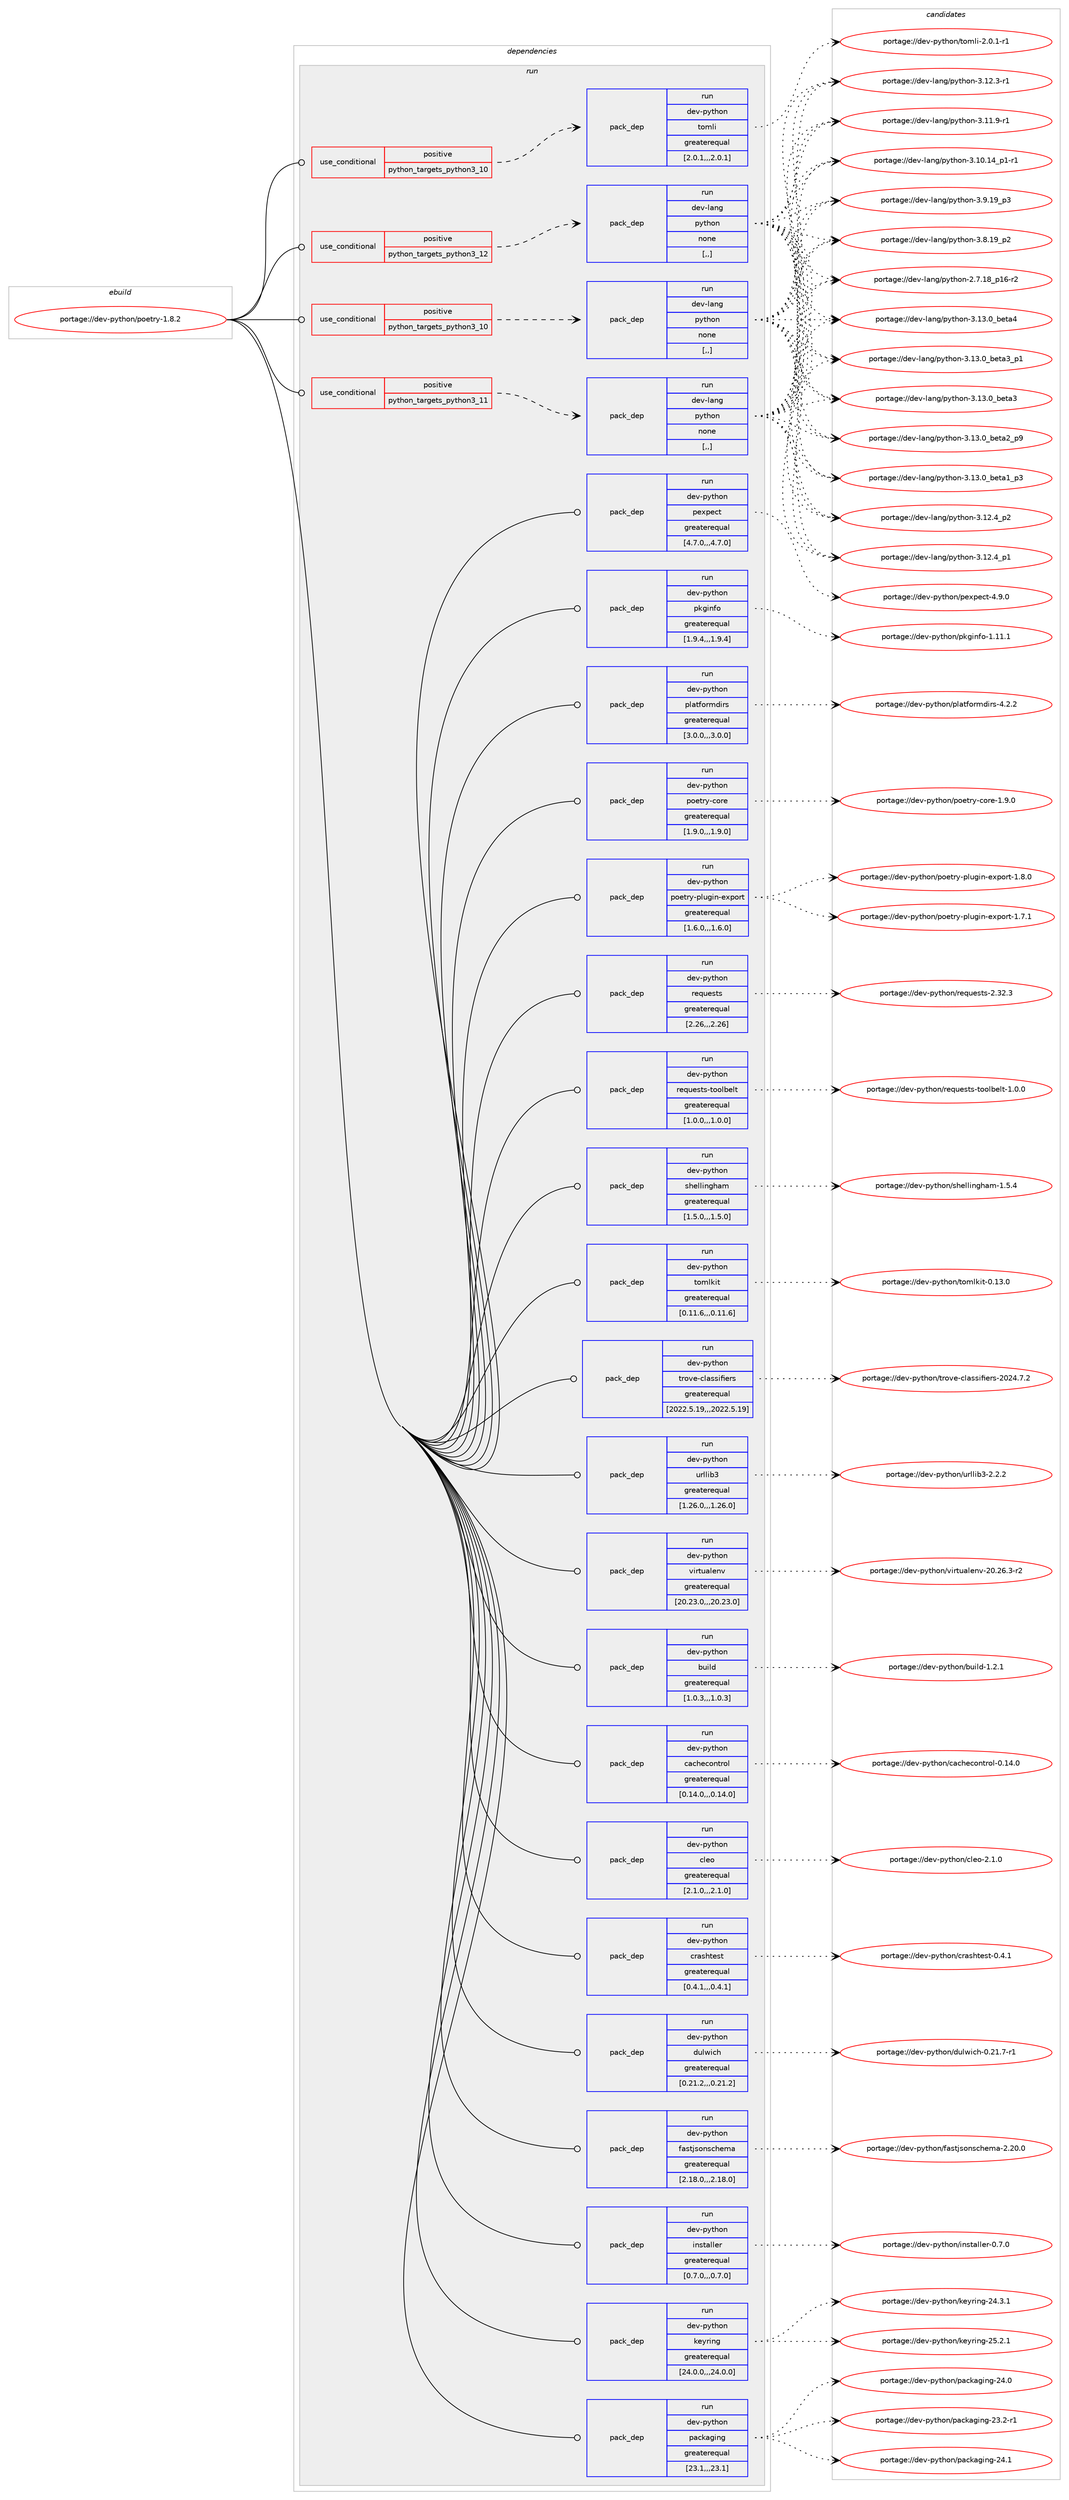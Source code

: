 digraph prolog {

# *************
# Graph options
# *************

newrank=true;
concentrate=true;
compound=true;
graph [rankdir=LR,fontname=Helvetica,fontsize=10,ranksep=1.5];#, ranksep=2.5, nodesep=0.2];
edge  [arrowhead=vee];
node  [fontname=Helvetica,fontsize=10];

# **********
# The ebuild
# **********

subgraph cluster_leftcol {
color=gray;
label=<<i>ebuild</i>>;
id [label="portage://dev-python/poetry-1.8.2", color=red, width=4, href="../dev-python/poetry-1.8.2.svg"];
}

# ****************
# The dependencies
# ****************

subgraph cluster_midcol {
color=gray;
label=<<i>dependencies</i>>;
subgraph cluster_compile {
fillcolor="#eeeeee";
style=filled;
label=<<i>compile</i>>;
}
subgraph cluster_compileandrun {
fillcolor="#eeeeee";
style=filled;
label=<<i>compile and run</i>>;
}
subgraph cluster_run {
fillcolor="#eeeeee";
style=filled;
label=<<i>run</i>>;
subgraph cond36273 {
dependency155177 [label=<<TABLE BORDER="0" CELLBORDER="1" CELLSPACING="0" CELLPADDING="4"><TR><TD ROWSPAN="3" CELLPADDING="10">use_conditional</TD></TR><TR><TD>positive</TD></TR><TR><TD>python_targets_python3_10</TD></TR></TABLE>>, shape=none, color=red];
subgraph pack117653 {
dependency155178 [label=<<TABLE BORDER="0" CELLBORDER="1" CELLSPACING="0" CELLPADDING="4" WIDTH="220"><TR><TD ROWSPAN="6" CELLPADDING="30">pack_dep</TD></TR><TR><TD WIDTH="110">run</TD></TR><TR><TD>dev-lang</TD></TR><TR><TD>python</TD></TR><TR><TD>none</TD></TR><TR><TD>[,,]</TD></TR></TABLE>>, shape=none, color=blue];
}
dependency155177:e -> dependency155178:w [weight=20,style="dashed",arrowhead="vee"];
}
id:e -> dependency155177:w [weight=20,style="solid",arrowhead="odot"];
subgraph cond36274 {
dependency155179 [label=<<TABLE BORDER="0" CELLBORDER="1" CELLSPACING="0" CELLPADDING="4"><TR><TD ROWSPAN="3" CELLPADDING="10">use_conditional</TD></TR><TR><TD>positive</TD></TR><TR><TD>python_targets_python3_10</TD></TR></TABLE>>, shape=none, color=red];
subgraph pack117654 {
dependency155180 [label=<<TABLE BORDER="0" CELLBORDER="1" CELLSPACING="0" CELLPADDING="4" WIDTH="220"><TR><TD ROWSPAN="6" CELLPADDING="30">pack_dep</TD></TR><TR><TD WIDTH="110">run</TD></TR><TR><TD>dev-python</TD></TR><TR><TD>tomli</TD></TR><TR><TD>greaterequal</TD></TR><TR><TD>[2.0.1,,,2.0.1]</TD></TR></TABLE>>, shape=none, color=blue];
}
dependency155179:e -> dependency155180:w [weight=20,style="dashed",arrowhead="vee"];
}
id:e -> dependency155179:w [weight=20,style="solid",arrowhead="odot"];
subgraph cond36275 {
dependency155181 [label=<<TABLE BORDER="0" CELLBORDER="1" CELLSPACING="0" CELLPADDING="4"><TR><TD ROWSPAN="3" CELLPADDING="10">use_conditional</TD></TR><TR><TD>positive</TD></TR><TR><TD>python_targets_python3_11</TD></TR></TABLE>>, shape=none, color=red];
subgraph pack117655 {
dependency155182 [label=<<TABLE BORDER="0" CELLBORDER="1" CELLSPACING="0" CELLPADDING="4" WIDTH="220"><TR><TD ROWSPAN="6" CELLPADDING="30">pack_dep</TD></TR><TR><TD WIDTH="110">run</TD></TR><TR><TD>dev-lang</TD></TR><TR><TD>python</TD></TR><TR><TD>none</TD></TR><TR><TD>[,,]</TD></TR></TABLE>>, shape=none, color=blue];
}
dependency155181:e -> dependency155182:w [weight=20,style="dashed",arrowhead="vee"];
}
id:e -> dependency155181:w [weight=20,style="solid",arrowhead="odot"];
subgraph cond36276 {
dependency155183 [label=<<TABLE BORDER="0" CELLBORDER="1" CELLSPACING="0" CELLPADDING="4"><TR><TD ROWSPAN="3" CELLPADDING="10">use_conditional</TD></TR><TR><TD>positive</TD></TR><TR><TD>python_targets_python3_12</TD></TR></TABLE>>, shape=none, color=red];
subgraph pack117656 {
dependency155184 [label=<<TABLE BORDER="0" CELLBORDER="1" CELLSPACING="0" CELLPADDING="4" WIDTH="220"><TR><TD ROWSPAN="6" CELLPADDING="30">pack_dep</TD></TR><TR><TD WIDTH="110">run</TD></TR><TR><TD>dev-lang</TD></TR><TR><TD>python</TD></TR><TR><TD>none</TD></TR><TR><TD>[,,]</TD></TR></TABLE>>, shape=none, color=blue];
}
dependency155183:e -> dependency155184:w [weight=20,style="dashed",arrowhead="vee"];
}
id:e -> dependency155183:w [weight=20,style="solid",arrowhead="odot"];
subgraph pack117657 {
dependency155185 [label=<<TABLE BORDER="0" CELLBORDER="1" CELLSPACING="0" CELLPADDING="4" WIDTH="220"><TR><TD ROWSPAN="6" CELLPADDING="30">pack_dep</TD></TR><TR><TD WIDTH="110">run</TD></TR><TR><TD>dev-python</TD></TR><TR><TD>build</TD></TR><TR><TD>greaterequal</TD></TR><TR><TD>[1.0.3,,,1.0.3]</TD></TR></TABLE>>, shape=none, color=blue];
}
id:e -> dependency155185:w [weight=20,style="solid",arrowhead="odot"];
subgraph pack117658 {
dependency155186 [label=<<TABLE BORDER="0" CELLBORDER="1" CELLSPACING="0" CELLPADDING="4" WIDTH="220"><TR><TD ROWSPAN="6" CELLPADDING="30">pack_dep</TD></TR><TR><TD WIDTH="110">run</TD></TR><TR><TD>dev-python</TD></TR><TR><TD>cachecontrol</TD></TR><TR><TD>greaterequal</TD></TR><TR><TD>[0.14.0,,,0.14.0]</TD></TR></TABLE>>, shape=none, color=blue];
}
id:e -> dependency155186:w [weight=20,style="solid",arrowhead="odot"];
subgraph pack117659 {
dependency155187 [label=<<TABLE BORDER="0" CELLBORDER="1" CELLSPACING="0" CELLPADDING="4" WIDTH="220"><TR><TD ROWSPAN="6" CELLPADDING="30">pack_dep</TD></TR><TR><TD WIDTH="110">run</TD></TR><TR><TD>dev-python</TD></TR><TR><TD>cleo</TD></TR><TR><TD>greaterequal</TD></TR><TR><TD>[2.1.0,,,2.1.0]</TD></TR></TABLE>>, shape=none, color=blue];
}
id:e -> dependency155187:w [weight=20,style="solid",arrowhead="odot"];
subgraph pack117660 {
dependency155188 [label=<<TABLE BORDER="0" CELLBORDER="1" CELLSPACING="0" CELLPADDING="4" WIDTH="220"><TR><TD ROWSPAN="6" CELLPADDING="30">pack_dep</TD></TR><TR><TD WIDTH="110">run</TD></TR><TR><TD>dev-python</TD></TR><TR><TD>crashtest</TD></TR><TR><TD>greaterequal</TD></TR><TR><TD>[0.4.1,,,0.4.1]</TD></TR></TABLE>>, shape=none, color=blue];
}
id:e -> dependency155188:w [weight=20,style="solid",arrowhead="odot"];
subgraph pack117661 {
dependency155189 [label=<<TABLE BORDER="0" CELLBORDER="1" CELLSPACING="0" CELLPADDING="4" WIDTH="220"><TR><TD ROWSPAN="6" CELLPADDING="30">pack_dep</TD></TR><TR><TD WIDTH="110">run</TD></TR><TR><TD>dev-python</TD></TR><TR><TD>dulwich</TD></TR><TR><TD>greaterequal</TD></TR><TR><TD>[0.21.2,,,0.21.2]</TD></TR></TABLE>>, shape=none, color=blue];
}
id:e -> dependency155189:w [weight=20,style="solid",arrowhead="odot"];
subgraph pack117662 {
dependency155190 [label=<<TABLE BORDER="0" CELLBORDER="1" CELLSPACING="0" CELLPADDING="4" WIDTH="220"><TR><TD ROWSPAN="6" CELLPADDING="30">pack_dep</TD></TR><TR><TD WIDTH="110">run</TD></TR><TR><TD>dev-python</TD></TR><TR><TD>fastjsonschema</TD></TR><TR><TD>greaterequal</TD></TR><TR><TD>[2.18.0,,,2.18.0]</TD></TR></TABLE>>, shape=none, color=blue];
}
id:e -> dependency155190:w [weight=20,style="solid",arrowhead="odot"];
subgraph pack117663 {
dependency155191 [label=<<TABLE BORDER="0" CELLBORDER="1" CELLSPACING="0" CELLPADDING="4" WIDTH="220"><TR><TD ROWSPAN="6" CELLPADDING="30">pack_dep</TD></TR><TR><TD WIDTH="110">run</TD></TR><TR><TD>dev-python</TD></TR><TR><TD>installer</TD></TR><TR><TD>greaterequal</TD></TR><TR><TD>[0.7.0,,,0.7.0]</TD></TR></TABLE>>, shape=none, color=blue];
}
id:e -> dependency155191:w [weight=20,style="solid",arrowhead="odot"];
subgraph pack117664 {
dependency155192 [label=<<TABLE BORDER="0" CELLBORDER="1" CELLSPACING="0" CELLPADDING="4" WIDTH="220"><TR><TD ROWSPAN="6" CELLPADDING="30">pack_dep</TD></TR><TR><TD WIDTH="110">run</TD></TR><TR><TD>dev-python</TD></TR><TR><TD>keyring</TD></TR><TR><TD>greaterequal</TD></TR><TR><TD>[24.0.0,,,24.0.0]</TD></TR></TABLE>>, shape=none, color=blue];
}
id:e -> dependency155192:w [weight=20,style="solid",arrowhead="odot"];
subgraph pack117665 {
dependency155193 [label=<<TABLE BORDER="0" CELLBORDER="1" CELLSPACING="0" CELLPADDING="4" WIDTH="220"><TR><TD ROWSPAN="6" CELLPADDING="30">pack_dep</TD></TR><TR><TD WIDTH="110">run</TD></TR><TR><TD>dev-python</TD></TR><TR><TD>packaging</TD></TR><TR><TD>greaterequal</TD></TR><TR><TD>[23.1,,,23.1]</TD></TR></TABLE>>, shape=none, color=blue];
}
id:e -> dependency155193:w [weight=20,style="solid",arrowhead="odot"];
subgraph pack117666 {
dependency155194 [label=<<TABLE BORDER="0" CELLBORDER="1" CELLSPACING="0" CELLPADDING="4" WIDTH="220"><TR><TD ROWSPAN="6" CELLPADDING="30">pack_dep</TD></TR><TR><TD WIDTH="110">run</TD></TR><TR><TD>dev-python</TD></TR><TR><TD>pexpect</TD></TR><TR><TD>greaterequal</TD></TR><TR><TD>[4.7.0,,,4.7.0]</TD></TR></TABLE>>, shape=none, color=blue];
}
id:e -> dependency155194:w [weight=20,style="solid",arrowhead="odot"];
subgraph pack117667 {
dependency155195 [label=<<TABLE BORDER="0" CELLBORDER="1" CELLSPACING="0" CELLPADDING="4" WIDTH="220"><TR><TD ROWSPAN="6" CELLPADDING="30">pack_dep</TD></TR><TR><TD WIDTH="110">run</TD></TR><TR><TD>dev-python</TD></TR><TR><TD>pkginfo</TD></TR><TR><TD>greaterequal</TD></TR><TR><TD>[1.9.4,,,1.9.4]</TD></TR></TABLE>>, shape=none, color=blue];
}
id:e -> dependency155195:w [weight=20,style="solid",arrowhead="odot"];
subgraph pack117668 {
dependency155196 [label=<<TABLE BORDER="0" CELLBORDER="1" CELLSPACING="0" CELLPADDING="4" WIDTH="220"><TR><TD ROWSPAN="6" CELLPADDING="30">pack_dep</TD></TR><TR><TD WIDTH="110">run</TD></TR><TR><TD>dev-python</TD></TR><TR><TD>platformdirs</TD></TR><TR><TD>greaterequal</TD></TR><TR><TD>[3.0.0,,,3.0.0]</TD></TR></TABLE>>, shape=none, color=blue];
}
id:e -> dependency155196:w [weight=20,style="solid",arrowhead="odot"];
subgraph pack117669 {
dependency155197 [label=<<TABLE BORDER="0" CELLBORDER="1" CELLSPACING="0" CELLPADDING="4" WIDTH="220"><TR><TD ROWSPAN="6" CELLPADDING="30">pack_dep</TD></TR><TR><TD WIDTH="110">run</TD></TR><TR><TD>dev-python</TD></TR><TR><TD>poetry-core</TD></TR><TR><TD>greaterequal</TD></TR><TR><TD>[1.9.0,,,1.9.0]</TD></TR></TABLE>>, shape=none, color=blue];
}
id:e -> dependency155197:w [weight=20,style="solid",arrowhead="odot"];
subgraph pack117670 {
dependency155198 [label=<<TABLE BORDER="0" CELLBORDER="1" CELLSPACING="0" CELLPADDING="4" WIDTH="220"><TR><TD ROWSPAN="6" CELLPADDING="30">pack_dep</TD></TR><TR><TD WIDTH="110">run</TD></TR><TR><TD>dev-python</TD></TR><TR><TD>poetry-plugin-export</TD></TR><TR><TD>greaterequal</TD></TR><TR><TD>[1.6.0,,,1.6.0]</TD></TR></TABLE>>, shape=none, color=blue];
}
id:e -> dependency155198:w [weight=20,style="solid",arrowhead="odot"];
subgraph pack117671 {
dependency155199 [label=<<TABLE BORDER="0" CELLBORDER="1" CELLSPACING="0" CELLPADDING="4" WIDTH="220"><TR><TD ROWSPAN="6" CELLPADDING="30">pack_dep</TD></TR><TR><TD WIDTH="110">run</TD></TR><TR><TD>dev-python</TD></TR><TR><TD>requests</TD></TR><TR><TD>greaterequal</TD></TR><TR><TD>[2.26,,,2.26]</TD></TR></TABLE>>, shape=none, color=blue];
}
id:e -> dependency155199:w [weight=20,style="solid",arrowhead="odot"];
subgraph pack117672 {
dependency155200 [label=<<TABLE BORDER="0" CELLBORDER="1" CELLSPACING="0" CELLPADDING="4" WIDTH="220"><TR><TD ROWSPAN="6" CELLPADDING="30">pack_dep</TD></TR><TR><TD WIDTH="110">run</TD></TR><TR><TD>dev-python</TD></TR><TR><TD>requests-toolbelt</TD></TR><TR><TD>greaterequal</TD></TR><TR><TD>[1.0.0,,,1.0.0]</TD></TR></TABLE>>, shape=none, color=blue];
}
id:e -> dependency155200:w [weight=20,style="solid",arrowhead="odot"];
subgraph pack117673 {
dependency155201 [label=<<TABLE BORDER="0" CELLBORDER="1" CELLSPACING="0" CELLPADDING="4" WIDTH="220"><TR><TD ROWSPAN="6" CELLPADDING="30">pack_dep</TD></TR><TR><TD WIDTH="110">run</TD></TR><TR><TD>dev-python</TD></TR><TR><TD>shellingham</TD></TR><TR><TD>greaterequal</TD></TR><TR><TD>[1.5.0,,,1.5.0]</TD></TR></TABLE>>, shape=none, color=blue];
}
id:e -> dependency155201:w [weight=20,style="solid",arrowhead="odot"];
subgraph pack117674 {
dependency155202 [label=<<TABLE BORDER="0" CELLBORDER="1" CELLSPACING="0" CELLPADDING="4" WIDTH="220"><TR><TD ROWSPAN="6" CELLPADDING="30">pack_dep</TD></TR><TR><TD WIDTH="110">run</TD></TR><TR><TD>dev-python</TD></TR><TR><TD>tomlkit</TD></TR><TR><TD>greaterequal</TD></TR><TR><TD>[0.11.6,,,0.11.6]</TD></TR></TABLE>>, shape=none, color=blue];
}
id:e -> dependency155202:w [weight=20,style="solid",arrowhead="odot"];
subgraph pack117675 {
dependency155203 [label=<<TABLE BORDER="0" CELLBORDER="1" CELLSPACING="0" CELLPADDING="4" WIDTH="220"><TR><TD ROWSPAN="6" CELLPADDING="30">pack_dep</TD></TR><TR><TD WIDTH="110">run</TD></TR><TR><TD>dev-python</TD></TR><TR><TD>trove-classifiers</TD></TR><TR><TD>greaterequal</TD></TR><TR><TD>[2022.5.19,,,2022.5.19]</TD></TR></TABLE>>, shape=none, color=blue];
}
id:e -> dependency155203:w [weight=20,style="solid",arrowhead="odot"];
subgraph pack117676 {
dependency155204 [label=<<TABLE BORDER="0" CELLBORDER="1" CELLSPACING="0" CELLPADDING="4" WIDTH="220"><TR><TD ROWSPAN="6" CELLPADDING="30">pack_dep</TD></TR><TR><TD WIDTH="110">run</TD></TR><TR><TD>dev-python</TD></TR><TR><TD>urllib3</TD></TR><TR><TD>greaterequal</TD></TR><TR><TD>[1.26.0,,,1.26.0]</TD></TR></TABLE>>, shape=none, color=blue];
}
id:e -> dependency155204:w [weight=20,style="solid",arrowhead="odot"];
subgraph pack117677 {
dependency155205 [label=<<TABLE BORDER="0" CELLBORDER="1" CELLSPACING="0" CELLPADDING="4" WIDTH="220"><TR><TD ROWSPAN="6" CELLPADDING="30">pack_dep</TD></TR><TR><TD WIDTH="110">run</TD></TR><TR><TD>dev-python</TD></TR><TR><TD>virtualenv</TD></TR><TR><TD>greaterequal</TD></TR><TR><TD>[20.23.0,,,20.23.0]</TD></TR></TABLE>>, shape=none, color=blue];
}
id:e -> dependency155205:w [weight=20,style="solid",arrowhead="odot"];
}
}

# **************
# The candidates
# **************

subgraph cluster_choices {
rank=same;
color=gray;
label=<<i>candidates</i>>;

subgraph choice117653 {
color=black;
nodesep=1;
choice1001011184510897110103471121211161041111104551464951464895981011169752 [label="portage://dev-lang/python-3.13.0_beta4", color=red, width=4,href="../dev-lang/python-3.13.0_beta4.svg"];
choice10010111845108971101034711212111610411111045514649514648959810111697519511249 [label="portage://dev-lang/python-3.13.0_beta3_p1", color=red, width=4,href="../dev-lang/python-3.13.0_beta3_p1.svg"];
choice1001011184510897110103471121211161041111104551464951464895981011169751 [label="portage://dev-lang/python-3.13.0_beta3", color=red, width=4,href="../dev-lang/python-3.13.0_beta3.svg"];
choice10010111845108971101034711212111610411111045514649514648959810111697509511257 [label="portage://dev-lang/python-3.13.0_beta2_p9", color=red, width=4,href="../dev-lang/python-3.13.0_beta2_p9.svg"];
choice10010111845108971101034711212111610411111045514649514648959810111697499511251 [label="portage://dev-lang/python-3.13.0_beta1_p3", color=red, width=4,href="../dev-lang/python-3.13.0_beta1_p3.svg"];
choice100101118451089711010347112121116104111110455146495046529511250 [label="portage://dev-lang/python-3.12.4_p2", color=red, width=4,href="../dev-lang/python-3.12.4_p2.svg"];
choice100101118451089711010347112121116104111110455146495046529511249 [label="portage://dev-lang/python-3.12.4_p1", color=red, width=4,href="../dev-lang/python-3.12.4_p1.svg"];
choice100101118451089711010347112121116104111110455146495046514511449 [label="portage://dev-lang/python-3.12.3-r1", color=red, width=4,href="../dev-lang/python-3.12.3-r1.svg"];
choice100101118451089711010347112121116104111110455146494946574511449 [label="portage://dev-lang/python-3.11.9-r1", color=red, width=4,href="../dev-lang/python-3.11.9-r1.svg"];
choice100101118451089711010347112121116104111110455146494846495295112494511449 [label="portage://dev-lang/python-3.10.14_p1-r1", color=red, width=4,href="../dev-lang/python-3.10.14_p1-r1.svg"];
choice100101118451089711010347112121116104111110455146574649579511251 [label="portage://dev-lang/python-3.9.19_p3", color=red, width=4,href="../dev-lang/python-3.9.19_p3.svg"];
choice100101118451089711010347112121116104111110455146564649579511250 [label="portage://dev-lang/python-3.8.19_p2", color=red, width=4,href="../dev-lang/python-3.8.19_p2.svg"];
choice100101118451089711010347112121116104111110455046554649569511249544511450 [label="portage://dev-lang/python-2.7.18_p16-r2", color=red, width=4,href="../dev-lang/python-2.7.18_p16-r2.svg"];
dependency155178:e -> choice1001011184510897110103471121211161041111104551464951464895981011169752:w [style=dotted,weight="100"];
dependency155178:e -> choice10010111845108971101034711212111610411111045514649514648959810111697519511249:w [style=dotted,weight="100"];
dependency155178:e -> choice1001011184510897110103471121211161041111104551464951464895981011169751:w [style=dotted,weight="100"];
dependency155178:e -> choice10010111845108971101034711212111610411111045514649514648959810111697509511257:w [style=dotted,weight="100"];
dependency155178:e -> choice10010111845108971101034711212111610411111045514649514648959810111697499511251:w [style=dotted,weight="100"];
dependency155178:e -> choice100101118451089711010347112121116104111110455146495046529511250:w [style=dotted,weight="100"];
dependency155178:e -> choice100101118451089711010347112121116104111110455146495046529511249:w [style=dotted,weight="100"];
dependency155178:e -> choice100101118451089711010347112121116104111110455146495046514511449:w [style=dotted,weight="100"];
dependency155178:e -> choice100101118451089711010347112121116104111110455146494946574511449:w [style=dotted,weight="100"];
dependency155178:e -> choice100101118451089711010347112121116104111110455146494846495295112494511449:w [style=dotted,weight="100"];
dependency155178:e -> choice100101118451089711010347112121116104111110455146574649579511251:w [style=dotted,weight="100"];
dependency155178:e -> choice100101118451089711010347112121116104111110455146564649579511250:w [style=dotted,weight="100"];
dependency155178:e -> choice100101118451089711010347112121116104111110455046554649569511249544511450:w [style=dotted,weight="100"];
}
subgraph choice117654 {
color=black;
nodesep=1;
choice10010111845112121116104111110471161111091081054550464846494511449 [label="portage://dev-python/tomli-2.0.1-r1", color=red, width=4,href="../dev-python/tomli-2.0.1-r1.svg"];
dependency155180:e -> choice10010111845112121116104111110471161111091081054550464846494511449:w [style=dotted,weight="100"];
}
subgraph choice117655 {
color=black;
nodesep=1;
choice1001011184510897110103471121211161041111104551464951464895981011169752 [label="portage://dev-lang/python-3.13.0_beta4", color=red, width=4,href="../dev-lang/python-3.13.0_beta4.svg"];
choice10010111845108971101034711212111610411111045514649514648959810111697519511249 [label="portage://dev-lang/python-3.13.0_beta3_p1", color=red, width=4,href="../dev-lang/python-3.13.0_beta3_p1.svg"];
choice1001011184510897110103471121211161041111104551464951464895981011169751 [label="portage://dev-lang/python-3.13.0_beta3", color=red, width=4,href="../dev-lang/python-3.13.0_beta3.svg"];
choice10010111845108971101034711212111610411111045514649514648959810111697509511257 [label="portage://dev-lang/python-3.13.0_beta2_p9", color=red, width=4,href="../dev-lang/python-3.13.0_beta2_p9.svg"];
choice10010111845108971101034711212111610411111045514649514648959810111697499511251 [label="portage://dev-lang/python-3.13.0_beta1_p3", color=red, width=4,href="../dev-lang/python-3.13.0_beta1_p3.svg"];
choice100101118451089711010347112121116104111110455146495046529511250 [label="portage://dev-lang/python-3.12.4_p2", color=red, width=4,href="../dev-lang/python-3.12.4_p2.svg"];
choice100101118451089711010347112121116104111110455146495046529511249 [label="portage://dev-lang/python-3.12.4_p1", color=red, width=4,href="../dev-lang/python-3.12.4_p1.svg"];
choice100101118451089711010347112121116104111110455146495046514511449 [label="portage://dev-lang/python-3.12.3-r1", color=red, width=4,href="../dev-lang/python-3.12.3-r1.svg"];
choice100101118451089711010347112121116104111110455146494946574511449 [label="portage://dev-lang/python-3.11.9-r1", color=red, width=4,href="../dev-lang/python-3.11.9-r1.svg"];
choice100101118451089711010347112121116104111110455146494846495295112494511449 [label="portage://dev-lang/python-3.10.14_p1-r1", color=red, width=4,href="../dev-lang/python-3.10.14_p1-r1.svg"];
choice100101118451089711010347112121116104111110455146574649579511251 [label="portage://dev-lang/python-3.9.19_p3", color=red, width=4,href="../dev-lang/python-3.9.19_p3.svg"];
choice100101118451089711010347112121116104111110455146564649579511250 [label="portage://dev-lang/python-3.8.19_p2", color=red, width=4,href="../dev-lang/python-3.8.19_p2.svg"];
choice100101118451089711010347112121116104111110455046554649569511249544511450 [label="portage://dev-lang/python-2.7.18_p16-r2", color=red, width=4,href="../dev-lang/python-2.7.18_p16-r2.svg"];
dependency155182:e -> choice1001011184510897110103471121211161041111104551464951464895981011169752:w [style=dotted,weight="100"];
dependency155182:e -> choice10010111845108971101034711212111610411111045514649514648959810111697519511249:w [style=dotted,weight="100"];
dependency155182:e -> choice1001011184510897110103471121211161041111104551464951464895981011169751:w [style=dotted,weight="100"];
dependency155182:e -> choice10010111845108971101034711212111610411111045514649514648959810111697509511257:w [style=dotted,weight="100"];
dependency155182:e -> choice10010111845108971101034711212111610411111045514649514648959810111697499511251:w [style=dotted,weight="100"];
dependency155182:e -> choice100101118451089711010347112121116104111110455146495046529511250:w [style=dotted,weight="100"];
dependency155182:e -> choice100101118451089711010347112121116104111110455146495046529511249:w [style=dotted,weight="100"];
dependency155182:e -> choice100101118451089711010347112121116104111110455146495046514511449:w [style=dotted,weight="100"];
dependency155182:e -> choice100101118451089711010347112121116104111110455146494946574511449:w [style=dotted,weight="100"];
dependency155182:e -> choice100101118451089711010347112121116104111110455146494846495295112494511449:w [style=dotted,weight="100"];
dependency155182:e -> choice100101118451089711010347112121116104111110455146574649579511251:w [style=dotted,weight="100"];
dependency155182:e -> choice100101118451089711010347112121116104111110455146564649579511250:w [style=dotted,weight="100"];
dependency155182:e -> choice100101118451089711010347112121116104111110455046554649569511249544511450:w [style=dotted,weight="100"];
}
subgraph choice117656 {
color=black;
nodesep=1;
choice1001011184510897110103471121211161041111104551464951464895981011169752 [label="portage://dev-lang/python-3.13.0_beta4", color=red, width=4,href="../dev-lang/python-3.13.0_beta4.svg"];
choice10010111845108971101034711212111610411111045514649514648959810111697519511249 [label="portage://dev-lang/python-3.13.0_beta3_p1", color=red, width=4,href="../dev-lang/python-3.13.0_beta3_p1.svg"];
choice1001011184510897110103471121211161041111104551464951464895981011169751 [label="portage://dev-lang/python-3.13.0_beta3", color=red, width=4,href="../dev-lang/python-3.13.0_beta3.svg"];
choice10010111845108971101034711212111610411111045514649514648959810111697509511257 [label="portage://dev-lang/python-3.13.0_beta2_p9", color=red, width=4,href="../dev-lang/python-3.13.0_beta2_p9.svg"];
choice10010111845108971101034711212111610411111045514649514648959810111697499511251 [label="portage://dev-lang/python-3.13.0_beta1_p3", color=red, width=4,href="../dev-lang/python-3.13.0_beta1_p3.svg"];
choice100101118451089711010347112121116104111110455146495046529511250 [label="portage://dev-lang/python-3.12.4_p2", color=red, width=4,href="../dev-lang/python-3.12.4_p2.svg"];
choice100101118451089711010347112121116104111110455146495046529511249 [label="portage://dev-lang/python-3.12.4_p1", color=red, width=4,href="../dev-lang/python-3.12.4_p1.svg"];
choice100101118451089711010347112121116104111110455146495046514511449 [label="portage://dev-lang/python-3.12.3-r1", color=red, width=4,href="../dev-lang/python-3.12.3-r1.svg"];
choice100101118451089711010347112121116104111110455146494946574511449 [label="portage://dev-lang/python-3.11.9-r1", color=red, width=4,href="../dev-lang/python-3.11.9-r1.svg"];
choice100101118451089711010347112121116104111110455146494846495295112494511449 [label="portage://dev-lang/python-3.10.14_p1-r1", color=red, width=4,href="../dev-lang/python-3.10.14_p1-r1.svg"];
choice100101118451089711010347112121116104111110455146574649579511251 [label="portage://dev-lang/python-3.9.19_p3", color=red, width=4,href="../dev-lang/python-3.9.19_p3.svg"];
choice100101118451089711010347112121116104111110455146564649579511250 [label="portage://dev-lang/python-3.8.19_p2", color=red, width=4,href="../dev-lang/python-3.8.19_p2.svg"];
choice100101118451089711010347112121116104111110455046554649569511249544511450 [label="portage://dev-lang/python-2.7.18_p16-r2", color=red, width=4,href="../dev-lang/python-2.7.18_p16-r2.svg"];
dependency155184:e -> choice1001011184510897110103471121211161041111104551464951464895981011169752:w [style=dotted,weight="100"];
dependency155184:e -> choice10010111845108971101034711212111610411111045514649514648959810111697519511249:w [style=dotted,weight="100"];
dependency155184:e -> choice1001011184510897110103471121211161041111104551464951464895981011169751:w [style=dotted,weight="100"];
dependency155184:e -> choice10010111845108971101034711212111610411111045514649514648959810111697509511257:w [style=dotted,weight="100"];
dependency155184:e -> choice10010111845108971101034711212111610411111045514649514648959810111697499511251:w [style=dotted,weight="100"];
dependency155184:e -> choice100101118451089711010347112121116104111110455146495046529511250:w [style=dotted,weight="100"];
dependency155184:e -> choice100101118451089711010347112121116104111110455146495046529511249:w [style=dotted,weight="100"];
dependency155184:e -> choice100101118451089711010347112121116104111110455146495046514511449:w [style=dotted,weight="100"];
dependency155184:e -> choice100101118451089711010347112121116104111110455146494946574511449:w [style=dotted,weight="100"];
dependency155184:e -> choice100101118451089711010347112121116104111110455146494846495295112494511449:w [style=dotted,weight="100"];
dependency155184:e -> choice100101118451089711010347112121116104111110455146574649579511251:w [style=dotted,weight="100"];
dependency155184:e -> choice100101118451089711010347112121116104111110455146564649579511250:w [style=dotted,weight="100"];
dependency155184:e -> choice100101118451089711010347112121116104111110455046554649569511249544511450:w [style=dotted,weight="100"];
}
subgraph choice117657 {
color=black;
nodesep=1;
choice100101118451121211161041111104798117105108100454946504649 [label="portage://dev-python/build-1.2.1", color=red, width=4,href="../dev-python/build-1.2.1.svg"];
dependency155185:e -> choice100101118451121211161041111104798117105108100454946504649:w [style=dotted,weight="100"];
}
subgraph choice117658 {
color=black;
nodesep=1;
choice10010111845112121116104111110479997991041019911111011611411110845484649524648 [label="portage://dev-python/cachecontrol-0.14.0", color=red, width=4,href="../dev-python/cachecontrol-0.14.0.svg"];
dependency155186:e -> choice10010111845112121116104111110479997991041019911111011611411110845484649524648:w [style=dotted,weight="100"];
}
subgraph choice117659 {
color=black;
nodesep=1;
choice100101118451121211161041111104799108101111455046494648 [label="portage://dev-python/cleo-2.1.0", color=red, width=4,href="../dev-python/cleo-2.1.0.svg"];
dependency155187:e -> choice100101118451121211161041111104799108101111455046494648:w [style=dotted,weight="100"];
}
subgraph choice117660 {
color=black;
nodesep=1;
choice10010111845112121116104111110479911497115104116101115116454846524649 [label="portage://dev-python/crashtest-0.4.1", color=red, width=4,href="../dev-python/crashtest-0.4.1.svg"];
dependency155188:e -> choice10010111845112121116104111110479911497115104116101115116454846524649:w [style=dotted,weight="100"];
}
subgraph choice117661 {
color=black;
nodesep=1;
choice100101118451121211161041111104710011710811910599104454846504946554511449 [label="portage://dev-python/dulwich-0.21.7-r1", color=red, width=4,href="../dev-python/dulwich-0.21.7-r1.svg"];
dependency155189:e -> choice100101118451121211161041111104710011710811910599104454846504946554511449:w [style=dotted,weight="100"];
}
subgraph choice117662 {
color=black;
nodesep=1;
choice100101118451121211161041111104710297115116106115111110115991041011099745504650484648 [label="portage://dev-python/fastjsonschema-2.20.0", color=red, width=4,href="../dev-python/fastjsonschema-2.20.0.svg"];
dependency155190:e -> choice100101118451121211161041111104710297115116106115111110115991041011099745504650484648:w [style=dotted,weight="100"];
}
subgraph choice117663 {
color=black;
nodesep=1;
choice100101118451121211161041111104710511011511697108108101114454846554648 [label="portage://dev-python/installer-0.7.0", color=red, width=4,href="../dev-python/installer-0.7.0.svg"];
dependency155191:e -> choice100101118451121211161041111104710511011511697108108101114454846554648:w [style=dotted,weight="100"];
}
subgraph choice117664 {
color=black;
nodesep=1;
choice100101118451121211161041111104710710112111410511010345505346504649 [label="portage://dev-python/keyring-25.2.1", color=red, width=4,href="../dev-python/keyring-25.2.1.svg"];
choice100101118451121211161041111104710710112111410511010345505246514649 [label="portage://dev-python/keyring-24.3.1", color=red, width=4,href="../dev-python/keyring-24.3.1.svg"];
dependency155192:e -> choice100101118451121211161041111104710710112111410511010345505346504649:w [style=dotted,weight="100"];
dependency155192:e -> choice100101118451121211161041111104710710112111410511010345505246514649:w [style=dotted,weight="100"];
}
subgraph choice117665 {
color=black;
nodesep=1;
choice10010111845112121116104111110471129799107971031051101034550524649 [label="portage://dev-python/packaging-24.1", color=red, width=4,href="../dev-python/packaging-24.1.svg"];
choice10010111845112121116104111110471129799107971031051101034550524648 [label="portage://dev-python/packaging-24.0", color=red, width=4,href="../dev-python/packaging-24.0.svg"];
choice100101118451121211161041111104711297991079710310511010345505146504511449 [label="portage://dev-python/packaging-23.2-r1", color=red, width=4,href="../dev-python/packaging-23.2-r1.svg"];
dependency155193:e -> choice10010111845112121116104111110471129799107971031051101034550524649:w [style=dotted,weight="100"];
dependency155193:e -> choice10010111845112121116104111110471129799107971031051101034550524648:w [style=dotted,weight="100"];
dependency155193:e -> choice100101118451121211161041111104711297991079710310511010345505146504511449:w [style=dotted,weight="100"];
}
subgraph choice117666 {
color=black;
nodesep=1;
choice100101118451121211161041111104711210112011210199116455246574648 [label="portage://dev-python/pexpect-4.9.0", color=red, width=4,href="../dev-python/pexpect-4.9.0.svg"];
dependency155194:e -> choice100101118451121211161041111104711210112011210199116455246574648:w [style=dotted,weight="100"];
}
subgraph choice117667 {
color=black;
nodesep=1;
choice100101118451121211161041111104711210710310511010211145494649494649 [label="portage://dev-python/pkginfo-1.11.1", color=red, width=4,href="../dev-python/pkginfo-1.11.1.svg"];
dependency155195:e -> choice100101118451121211161041111104711210710310511010211145494649494649:w [style=dotted,weight="100"];
}
subgraph choice117668 {
color=black;
nodesep=1;
choice100101118451121211161041111104711210897116102111114109100105114115455246504650 [label="portage://dev-python/platformdirs-4.2.2", color=red, width=4,href="../dev-python/platformdirs-4.2.2.svg"];
dependency155196:e -> choice100101118451121211161041111104711210897116102111114109100105114115455246504650:w [style=dotted,weight="100"];
}
subgraph choice117669 {
color=black;
nodesep=1;
choice10010111845112121116104111110471121111011161141214599111114101454946574648 [label="portage://dev-python/poetry-core-1.9.0", color=red, width=4,href="../dev-python/poetry-core-1.9.0.svg"];
dependency155197:e -> choice10010111845112121116104111110471121111011161141214599111114101454946574648:w [style=dotted,weight="100"];
}
subgraph choice117670 {
color=black;
nodesep=1;
choice10010111845112121116104111110471121111011161141214511210811710310511045101120112111114116454946564648 [label="portage://dev-python/poetry-plugin-export-1.8.0", color=red, width=4,href="../dev-python/poetry-plugin-export-1.8.0.svg"];
choice10010111845112121116104111110471121111011161141214511210811710310511045101120112111114116454946554649 [label="portage://dev-python/poetry-plugin-export-1.7.1", color=red, width=4,href="../dev-python/poetry-plugin-export-1.7.1.svg"];
dependency155198:e -> choice10010111845112121116104111110471121111011161141214511210811710310511045101120112111114116454946564648:w [style=dotted,weight="100"];
dependency155198:e -> choice10010111845112121116104111110471121111011161141214511210811710310511045101120112111114116454946554649:w [style=dotted,weight="100"];
}
subgraph choice117671 {
color=black;
nodesep=1;
choice100101118451121211161041111104711410111311710111511611545504651504651 [label="portage://dev-python/requests-2.32.3", color=red, width=4,href="../dev-python/requests-2.32.3.svg"];
dependency155199:e -> choice100101118451121211161041111104711410111311710111511611545504651504651:w [style=dotted,weight="100"];
}
subgraph choice117672 {
color=black;
nodesep=1;
choice10010111845112121116104111110471141011131171011151161154511611111110898101108116454946484648 [label="portage://dev-python/requests-toolbelt-1.0.0", color=red, width=4,href="../dev-python/requests-toolbelt-1.0.0.svg"];
dependency155200:e -> choice10010111845112121116104111110471141011131171011151161154511611111110898101108116454946484648:w [style=dotted,weight="100"];
}
subgraph choice117673 {
color=black;
nodesep=1;
choice100101118451121211161041111104711510410110810810511010310497109454946534652 [label="portage://dev-python/shellingham-1.5.4", color=red, width=4,href="../dev-python/shellingham-1.5.4.svg"];
dependency155201:e -> choice100101118451121211161041111104711510410110810810511010310497109454946534652:w [style=dotted,weight="100"];
}
subgraph choice117674 {
color=black;
nodesep=1;
choice100101118451121211161041111104711611110910810710511645484649514648 [label="portage://dev-python/tomlkit-0.13.0", color=red, width=4,href="../dev-python/tomlkit-0.13.0.svg"];
dependency155202:e -> choice100101118451121211161041111104711611110910810710511645484649514648:w [style=dotted,weight="100"];
}
subgraph choice117675 {
color=black;
nodesep=1;
choice1001011184511212111610411111047116114111118101459910897115115105102105101114115455048505246554650 [label="portage://dev-python/trove-classifiers-2024.7.2", color=red, width=4,href="../dev-python/trove-classifiers-2024.7.2.svg"];
dependency155203:e -> choice1001011184511212111610411111047116114111118101459910897115115105102105101114115455048505246554650:w [style=dotted,weight="100"];
}
subgraph choice117676 {
color=black;
nodesep=1;
choice10010111845112121116104111110471171141081081059851455046504650 [label="portage://dev-python/urllib3-2.2.2", color=red, width=4,href="../dev-python/urllib3-2.2.2.svg"];
dependency155204:e -> choice10010111845112121116104111110471171141081081059851455046504650:w [style=dotted,weight="100"];
}
subgraph choice117677 {
color=black;
nodesep=1;
choice10010111845112121116104111110471181051141161179710810111011845504846505446514511450 [label="portage://dev-python/virtualenv-20.26.3-r2", color=red, width=4,href="../dev-python/virtualenv-20.26.3-r2.svg"];
dependency155205:e -> choice10010111845112121116104111110471181051141161179710810111011845504846505446514511450:w [style=dotted,weight="100"];
}
}

}
